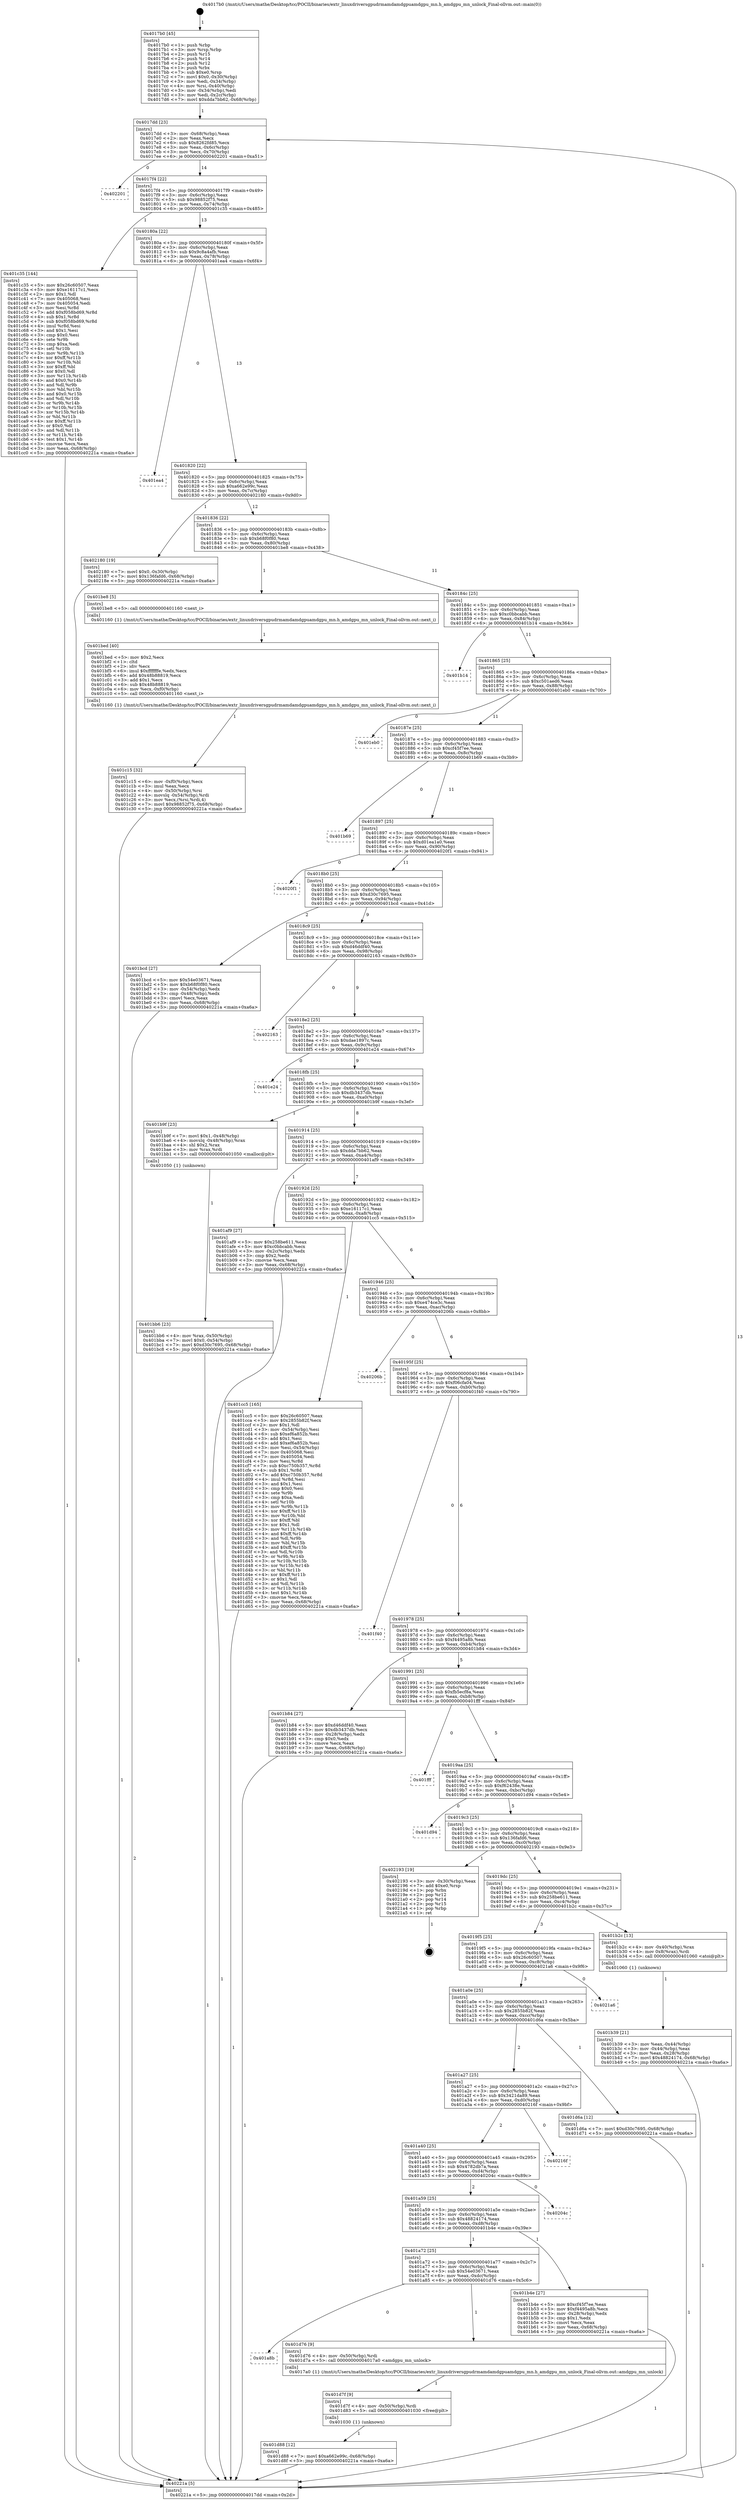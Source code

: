 digraph "0x4017b0" {
  label = "0x4017b0 (/mnt/c/Users/mathe/Desktop/tcc/POCII/binaries/extr_linuxdriversgpudrmamdamdgpuamdgpu_mn.h_amdgpu_mn_unlock_Final-ollvm.out::main(0))"
  labelloc = "t"
  node[shape=record]

  Entry [label="",width=0.3,height=0.3,shape=circle,fillcolor=black,style=filled]
  "0x4017dd" [label="{
     0x4017dd [23]\l
     | [instrs]\l
     &nbsp;&nbsp;0x4017dd \<+3\>: mov -0x68(%rbp),%eax\l
     &nbsp;&nbsp;0x4017e0 \<+2\>: mov %eax,%ecx\l
     &nbsp;&nbsp;0x4017e2 \<+6\>: sub $0x8262fd85,%ecx\l
     &nbsp;&nbsp;0x4017e8 \<+3\>: mov %eax,-0x6c(%rbp)\l
     &nbsp;&nbsp;0x4017eb \<+3\>: mov %ecx,-0x70(%rbp)\l
     &nbsp;&nbsp;0x4017ee \<+6\>: je 0000000000402201 \<main+0xa51\>\l
  }"]
  "0x402201" [label="{
     0x402201\l
  }", style=dashed]
  "0x4017f4" [label="{
     0x4017f4 [22]\l
     | [instrs]\l
     &nbsp;&nbsp;0x4017f4 \<+5\>: jmp 00000000004017f9 \<main+0x49\>\l
     &nbsp;&nbsp;0x4017f9 \<+3\>: mov -0x6c(%rbp),%eax\l
     &nbsp;&nbsp;0x4017fc \<+5\>: sub $0x98852f75,%eax\l
     &nbsp;&nbsp;0x401801 \<+3\>: mov %eax,-0x74(%rbp)\l
     &nbsp;&nbsp;0x401804 \<+6\>: je 0000000000401c35 \<main+0x485\>\l
  }"]
  Exit [label="",width=0.3,height=0.3,shape=circle,fillcolor=black,style=filled,peripheries=2]
  "0x401c35" [label="{
     0x401c35 [144]\l
     | [instrs]\l
     &nbsp;&nbsp;0x401c35 \<+5\>: mov $0x26c60507,%eax\l
     &nbsp;&nbsp;0x401c3a \<+5\>: mov $0xe16117c1,%ecx\l
     &nbsp;&nbsp;0x401c3f \<+2\>: mov $0x1,%dl\l
     &nbsp;&nbsp;0x401c41 \<+7\>: mov 0x405068,%esi\l
     &nbsp;&nbsp;0x401c48 \<+7\>: mov 0x405054,%edi\l
     &nbsp;&nbsp;0x401c4f \<+3\>: mov %esi,%r8d\l
     &nbsp;&nbsp;0x401c52 \<+7\>: add $0xf058bd69,%r8d\l
     &nbsp;&nbsp;0x401c59 \<+4\>: sub $0x1,%r8d\l
     &nbsp;&nbsp;0x401c5d \<+7\>: sub $0xf058bd69,%r8d\l
     &nbsp;&nbsp;0x401c64 \<+4\>: imul %r8d,%esi\l
     &nbsp;&nbsp;0x401c68 \<+3\>: and $0x1,%esi\l
     &nbsp;&nbsp;0x401c6b \<+3\>: cmp $0x0,%esi\l
     &nbsp;&nbsp;0x401c6e \<+4\>: sete %r9b\l
     &nbsp;&nbsp;0x401c72 \<+3\>: cmp $0xa,%edi\l
     &nbsp;&nbsp;0x401c75 \<+4\>: setl %r10b\l
     &nbsp;&nbsp;0x401c79 \<+3\>: mov %r9b,%r11b\l
     &nbsp;&nbsp;0x401c7c \<+4\>: xor $0xff,%r11b\l
     &nbsp;&nbsp;0x401c80 \<+3\>: mov %r10b,%bl\l
     &nbsp;&nbsp;0x401c83 \<+3\>: xor $0xff,%bl\l
     &nbsp;&nbsp;0x401c86 \<+3\>: xor $0x0,%dl\l
     &nbsp;&nbsp;0x401c89 \<+3\>: mov %r11b,%r14b\l
     &nbsp;&nbsp;0x401c8c \<+4\>: and $0x0,%r14b\l
     &nbsp;&nbsp;0x401c90 \<+3\>: and %dl,%r9b\l
     &nbsp;&nbsp;0x401c93 \<+3\>: mov %bl,%r15b\l
     &nbsp;&nbsp;0x401c96 \<+4\>: and $0x0,%r15b\l
     &nbsp;&nbsp;0x401c9a \<+3\>: and %dl,%r10b\l
     &nbsp;&nbsp;0x401c9d \<+3\>: or %r9b,%r14b\l
     &nbsp;&nbsp;0x401ca0 \<+3\>: or %r10b,%r15b\l
     &nbsp;&nbsp;0x401ca3 \<+3\>: xor %r15b,%r14b\l
     &nbsp;&nbsp;0x401ca6 \<+3\>: or %bl,%r11b\l
     &nbsp;&nbsp;0x401ca9 \<+4\>: xor $0xff,%r11b\l
     &nbsp;&nbsp;0x401cad \<+3\>: or $0x0,%dl\l
     &nbsp;&nbsp;0x401cb0 \<+3\>: and %dl,%r11b\l
     &nbsp;&nbsp;0x401cb3 \<+3\>: or %r11b,%r14b\l
     &nbsp;&nbsp;0x401cb6 \<+4\>: test $0x1,%r14b\l
     &nbsp;&nbsp;0x401cba \<+3\>: cmovne %ecx,%eax\l
     &nbsp;&nbsp;0x401cbd \<+3\>: mov %eax,-0x68(%rbp)\l
     &nbsp;&nbsp;0x401cc0 \<+5\>: jmp 000000000040221a \<main+0xa6a\>\l
  }"]
  "0x40180a" [label="{
     0x40180a [22]\l
     | [instrs]\l
     &nbsp;&nbsp;0x40180a \<+5\>: jmp 000000000040180f \<main+0x5f\>\l
     &nbsp;&nbsp;0x40180f \<+3\>: mov -0x6c(%rbp),%eax\l
     &nbsp;&nbsp;0x401812 \<+5\>: sub $0x9c8a4afb,%eax\l
     &nbsp;&nbsp;0x401817 \<+3\>: mov %eax,-0x78(%rbp)\l
     &nbsp;&nbsp;0x40181a \<+6\>: je 0000000000401ea4 \<main+0x6f4\>\l
  }"]
  "0x401d88" [label="{
     0x401d88 [12]\l
     | [instrs]\l
     &nbsp;&nbsp;0x401d88 \<+7\>: movl $0xa662e99c,-0x68(%rbp)\l
     &nbsp;&nbsp;0x401d8f \<+5\>: jmp 000000000040221a \<main+0xa6a\>\l
  }"]
  "0x401ea4" [label="{
     0x401ea4\l
  }", style=dashed]
  "0x401820" [label="{
     0x401820 [22]\l
     | [instrs]\l
     &nbsp;&nbsp;0x401820 \<+5\>: jmp 0000000000401825 \<main+0x75\>\l
     &nbsp;&nbsp;0x401825 \<+3\>: mov -0x6c(%rbp),%eax\l
     &nbsp;&nbsp;0x401828 \<+5\>: sub $0xa662e99c,%eax\l
     &nbsp;&nbsp;0x40182d \<+3\>: mov %eax,-0x7c(%rbp)\l
     &nbsp;&nbsp;0x401830 \<+6\>: je 0000000000402180 \<main+0x9d0\>\l
  }"]
  "0x401d7f" [label="{
     0x401d7f [9]\l
     | [instrs]\l
     &nbsp;&nbsp;0x401d7f \<+4\>: mov -0x50(%rbp),%rdi\l
     &nbsp;&nbsp;0x401d83 \<+5\>: call 0000000000401030 \<free@plt\>\l
     | [calls]\l
     &nbsp;&nbsp;0x401030 \{1\} (unknown)\l
  }"]
  "0x402180" [label="{
     0x402180 [19]\l
     | [instrs]\l
     &nbsp;&nbsp;0x402180 \<+7\>: movl $0x0,-0x30(%rbp)\l
     &nbsp;&nbsp;0x402187 \<+7\>: movl $0x136fafd6,-0x68(%rbp)\l
     &nbsp;&nbsp;0x40218e \<+5\>: jmp 000000000040221a \<main+0xa6a\>\l
  }"]
  "0x401836" [label="{
     0x401836 [22]\l
     | [instrs]\l
     &nbsp;&nbsp;0x401836 \<+5\>: jmp 000000000040183b \<main+0x8b\>\l
     &nbsp;&nbsp;0x40183b \<+3\>: mov -0x6c(%rbp),%eax\l
     &nbsp;&nbsp;0x40183e \<+5\>: sub $0xb68f0f80,%eax\l
     &nbsp;&nbsp;0x401843 \<+3\>: mov %eax,-0x80(%rbp)\l
     &nbsp;&nbsp;0x401846 \<+6\>: je 0000000000401be8 \<main+0x438\>\l
  }"]
  "0x401a8b" [label="{
     0x401a8b\l
  }", style=dashed]
  "0x401be8" [label="{
     0x401be8 [5]\l
     | [instrs]\l
     &nbsp;&nbsp;0x401be8 \<+5\>: call 0000000000401160 \<next_i\>\l
     | [calls]\l
     &nbsp;&nbsp;0x401160 \{1\} (/mnt/c/Users/mathe/Desktop/tcc/POCII/binaries/extr_linuxdriversgpudrmamdamdgpuamdgpu_mn.h_amdgpu_mn_unlock_Final-ollvm.out::next_i)\l
  }"]
  "0x40184c" [label="{
     0x40184c [25]\l
     | [instrs]\l
     &nbsp;&nbsp;0x40184c \<+5\>: jmp 0000000000401851 \<main+0xa1\>\l
     &nbsp;&nbsp;0x401851 \<+3\>: mov -0x6c(%rbp),%eax\l
     &nbsp;&nbsp;0x401854 \<+5\>: sub $0xc0bbcabb,%eax\l
     &nbsp;&nbsp;0x401859 \<+6\>: mov %eax,-0x84(%rbp)\l
     &nbsp;&nbsp;0x40185f \<+6\>: je 0000000000401b14 \<main+0x364\>\l
  }"]
  "0x401d76" [label="{
     0x401d76 [9]\l
     | [instrs]\l
     &nbsp;&nbsp;0x401d76 \<+4\>: mov -0x50(%rbp),%rdi\l
     &nbsp;&nbsp;0x401d7a \<+5\>: call 00000000004017a0 \<amdgpu_mn_unlock\>\l
     | [calls]\l
     &nbsp;&nbsp;0x4017a0 \{1\} (/mnt/c/Users/mathe/Desktop/tcc/POCII/binaries/extr_linuxdriversgpudrmamdamdgpuamdgpu_mn.h_amdgpu_mn_unlock_Final-ollvm.out::amdgpu_mn_unlock)\l
  }"]
  "0x401b14" [label="{
     0x401b14\l
  }", style=dashed]
  "0x401865" [label="{
     0x401865 [25]\l
     | [instrs]\l
     &nbsp;&nbsp;0x401865 \<+5\>: jmp 000000000040186a \<main+0xba\>\l
     &nbsp;&nbsp;0x40186a \<+3\>: mov -0x6c(%rbp),%eax\l
     &nbsp;&nbsp;0x40186d \<+5\>: sub $0xc501aed6,%eax\l
     &nbsp;&nbsp;0x401872 \<+6\>: mov %eax,-0x88(%rbp)\l
     &nbsp;&nbsp;0x401878 \<+6\>: je 0000000000401eb0 \<main+0x700\>\l
  }"]
  "0x401c15" [label="{
     0x401c15 [32]\l
     | [instrs]\l
     &nbsp;&nbsp;0x401c15 \<+6\>: mov -0xf0(%rbp),%ecx\l
     &nbsp;&nbsp;0x401c1b \<+3\>: imul %eax,%ecx\l
     &nbsp;&nbsp;0x401c1e \<+4\>: mov -0x50(%rbp),%rsi\l
     &nbsp;&nbsp;0x401c22 \<+4\>: movslq -0x54(%rbp),%rdi\l
     &nbsp;&nbsp;0x401c26 \<+3\>: mov %ecx,(%rsi,%rdi,4)\l
     &nbsp;&nbsp;0x401c29 \<+7\>: movl $0x98852f75,-0x68(%rbp)\l
     &nbsp;&nbsp;0x401c30 \<+5\>: jmp 000000000040221a \<main+0xa6a\>\l
  }"]
  "0x401eb0" [label="{
     0x401eb0\l
  }", style=dashed]
  "0x40187e" [label="{
     0x40187e [25]\l
     | [instrs]\l
     &nbsp;&nbsp;0x40187e \<+5\>: jmp 0000000000401883 \<main+0xd3\>\l
     &nbsp;&nbsp;0x401883 \<+3\>: mov -0x6c(%rbp),%eax\l
     &nbsp;&nbsp;0x401886 \<+5\>: sub $0xcf45f7ee,%eax\l
     &nbsp;&nbsp;0x40188b \<+6\>: mov %eax,-0x8c(%rbp)\l
     &nbsp;&nbsp;0x401891 \<+6\>: je 0000000000401b69 \<main+0x3b9\>\l
  }"]
  "0x401bed" [label="{
     0x401bed [40]\l
     | [instrs]\l
     &nbsp;&nbsp;0x401bed \<+5\>: mov $0x2,%ecx\l
     &nbsp;&nbsp;0x401bf2 \<+1\>: cltd\l
     &nbsp;&nbsp;0x401bf3 \<+2\>: idiv %ecx\l
     &nbsp;&nbsp;0x401bf5 \<+6\>: imul $0xfffffffe,%edx,%ecx\l
     &nbsp;&nbsp;0x401bfb \<+6\>: add $0x48b88819,%ecx\l
     &nbsp;&nbsp;0x401c01 \<+3\>: add $0x1,%ecx\l
     &nbsp;&nbsp;0x401c04 \<+6\>: sub $0x48b88819,%ecx\l
     &nbsp;&nbsp;0x401c0a \<+6\>: mov %ecx,-0xf0(%rbp)\l
     &nbsp;&nbsp;0x401c10 \<+5\>: call 0000000000401160 \<next_i\>\l
     | [calls]\l
     &nbsp;&nbsp;0x401160 \{1\} (/mnt/c/Users/mathe/Desktop/tcc/POCII/binaries/extr_linuxdriversgpudrmamdamdgpuamdgpu_mn.h_amdgpu_mn_unlock_Final-ollvm.out::next_i)\l
  }"]
  "0x401b69" [label="{
     0x401b69\l
  }", style=dashed]
  "0x401897" [label="{
     0x401897 [25]\l
     | [instrs]\l
     &nbsp;&nbsp;0x401897 \<+5\>: jmp 000000000040189c \<main+0xec\>\l
     &nbsp;&nbsp;0x40189c \<+3\>: mov -0x6c(%rbp),%eax\l
     &nbsp;&nbsp;0x40189f \<+5\>: sub $0xd01ea1a0,%eax\l
     &nbsp;&nbsp;0x4018a4 \<+6\>: mov %eax,-0x90(%rbp)\l
     &nbsp;&nbsp;0x4018aa \<+6\>: je 00000000004020f1 \<main+0x941\>\l
  }"]
  "0x401bb6" [label="{
     0x401bb6 [23]\l
     | [instrs]\l
     &nbsp;&nbsp;0x401bb6 \<+4\>: mov %rax,-0x50(%rbp)\l
     &nbsp;&nbsp;0x401bba \<+7\>: movl $0x0,-0x54(%rbp)\l
     &nbsp;&nbsp;0x401bc1 \<+7\>: movl $0xd30c7695,-0x68(%rbp)\l
     &nbsp;&nbsp;0x401bc8 \<+5\>: jmp 000000000040221a \<main+0xa6a\>\l
  }"]
  "0x4020f1" [label="{
     0x4020f1\l
  }", style=dashed]
  "0x4018b0" [label="{
     0x4018b0 [25]\l
     | [instrs]\l
     &nbsp;&nbsp;0x4018b0 \<+5\>: jmp 00000000004018b5 \<main+0x105\>\l
     &nbsp;&nbsp;0x4018b5 \<+3\>: mov -0x6c(%rbp),%eax\l
     &nbsp;&nbsp;0x4018b8 \<+5\>: sub $0xd30c7695,%eax\l
     &nbsp;&nbsp;0x4018bd \<+6\>: mov %eax,-0x94(%rbp)\l
     &nbsp;&nbsp;0x4018c3 \<+6\>: je 0000000000401bcd \<main+0x41d\>\l
  }"]
  "0x401a72" [label="{
     0x401a72 [25]\l
     | [instrs]\l
     &nbsp;&nbsp;0x401a72 \<+5\>: jmp 0000000000401a77 \<main+0x2c7\>\l
     &nbsp;&nbsp;0x401a77 \<+3\>: mov -0x6c(%rbp),%eax\l
     &nbsp;&nbsp;0x401a7a \<+5\>: sub $0x54e03671,%eax\l
     &nbsp;&nbsp;0x401a7f \<+6\>: mov %eax,-0xdc(%rbp)\l
     &nbsp;&nbsp;0x401a85 \<+6\>: je 0000000000401d76 \<main+0x5c6\>\l
  }"]
  "0x401bcd" [label="{
     0x401bcd [27]\l
     | [instrs]\l
     &nbsp;&nbsp;0x401bcd \<+5\>: mov $0x54e03671,%eax\l
     &nbsp;&nbsp;0x401bd2 \<+5\>: mov $0xb68f0f80,%ecx\l
     &nbsp;&nbsp;0x401bd7 \<+3\>: mov -0x54(%rbp),%edx\l
     &nbsp;&nbsp;0x401bda \<+3\>: cmp -0x48(%rbp),%edx\l
     &nbsp;&nbsp;0x401bdd \<+3\>: cmovl %ecx,%eax\l
     &nbsp;&nbsp;0x401be0 \<+3\>: mov %eax,-0x68(%rbp)\l
     &nbsp;&nbsp;0x401be3 \<+5\>: jmp 000000000040221a \<main+0xa6a\>\l
  }"]
  "0x4018c9" [label="{
     0x4018c9 [25]\l
     | [instrs]\l
     &nbsp;&nbsp;0x4018c9 \<+5\>: jmp 00000000004018ce \<main+0x11e\>\l
     &nbsp;&nbsp;0x4018ce \<+3\>: mov -0x6c(%rbp),%eax\l
     &nbsp;&nbsp;0x4018d1 \<+5\>: sub $0xd46ddf40,%eax\l
     &nbsp;&nbsp;0x4018d6 \<+6\>: mov %eax,-0x98(%rbp)\l
     &nbsp;&nbsp;0x4018dc \<+6\>: je 0000000000402163 \<main+0x9b3\>\l
  }"]
  "0x401b4e" [label="{
     0x401b4e [27]\l
     | [instrs]\l
     &nbsp;&nbsp;0x401b4e \<+5\>: mov $0xcf45f7ee,%eax\l
     &nbsp;&nbsp;0x401b53 \<+5\>: mov $0xf4495a8b,%ecx\l
     &nbsp;&nbsp;0x401b58 \<+3\>: mov -0x28(%rbp),%edx\l
     &nbsp;&nbsp;0x401b5b \<+3\>: cmp $0x1,%edx\l
     &nbsp;&nbsp;0x401b5e \<+3\>: cmovl %ecx,%eax\l
     &nbsp;&nbsp;0x401b61 \<+3\>: mov %eax,-0x68(%rbp)\l
     &nbsp;&nbsp;0x401b64 \<+5\>: jmp 000000000040221a \<main+0xa6a\>\l
  }"]
  "0x402163" [label="{
     0x402163\l
  }", style=dashed]
  "0x4018e2" [label="{
     0x4018e2 [25]\l
     | [instrs]\l
     &nbsp;&nbsp;0x4018e2 \<+5\>: jmp 00000000004018e7 \<main+0x137\>\l
     &nbsp;&nbsp;0x4018e7 \<+3\>: mov -0x6c(%rbp),%eax\l
     &nbsp;&nbsp;0x4018ea \<+5\>: sub $0xdae1897c,%eax\l
     &nbsp;&nbsp;0x4018ef \<+6\>: mov %eax,-0x9c(%rbp)\l
     &nbsp;&nbsp;0x4018f5 \<+6\>: je 0000000000401e24 \<main+0x674\>\l
  }"]
  "0x401a59" [label="{
     0x401a59 [25]\l
     | [instrs]\l
     &nbsp;&nbsp;0x401a59 \<+5\>: jmp 0000000000401a5e \<main+0x2ae\>\l
     &nbsp;&nbsp;0x401a5e \<+3\>: mov -0x6c(%rbp),%eax\l
     &nbsp;&nbsp;0x401a61 \<+5\>: sub $0x48824174,%eax\l
     &nbsp;&nbsp;0x401a66 \<+6\>: mov %eax,-0xd8(%rbp)\l
     &nbsp;&nbsp;0x401a6c \<+6\>: je 0000000000401b4e \<main+0x39e\>\l
  }"]
  "0x401e24" [label="{
     0x401e24\l
  }", style=dashed]
  "0x4018fb" [label="{
     0x4018fb [25]\l
     | [instrs]\l
     &nbsp;&nbsp;0x4018fb \<+5\>: jmp 0000000000401900 \<main+0x150\>\l
     &nbsp;&nbsp;0x401900 \<+3\>: mov -0x6c(%rbp),%eax\l
     &nbsp;&nbsp;0x401903 \<+5\>: sub $0xdb3437db,%eax\l
     &nbsp;&nbsp;0x401908 \<+6\>: mov %eax,-0xa0(%rbp)\l
     &nbsp;&nbsp;0x40190e \<+6\>: je 0000000000401b9f \<main+0x3ef\>\l
  }"]
  "0x40204c" [label="{
     0x40204c\l
  }", style=dashed]
  "0x401b9f" [label="{
     0x401b9f [23]\l
     | [instrs]\l
     &nbsp;&nbsp;0x401b9f \<+7\>: movl $0x1,-0x48(%rbp)\l
     &nbsp;&nbsp;0x401ba6 \<+4\>: movslq -0x48(%rbp),%rax\l
     &nbsp;&nbsp;0x401baa \<+4\>: shl $0x2,%rax\l
     &nbsp;&nbsp;0x401bae \<+3\>: mov %rax,%rdi\l
     &nbsp;&nbsp;0x401bb1 \<+5\>: call 0000000000401050 \<malloc@plt\>\l
     | [calls]\l
     &nbsp;&nbsp;0x401050 \{1\} (unknown)\l
  }"]
  "0x401914" [label="{
     0x401914 [25]\l
     | [instrs]\l
     &nbsp;&nbsp;0x401914 \<+5\>: jmp 0000000000401919 \<main+0x169\>\l
     &nbsp;&nbsp;0x401919 \<+3\>: mov -0x6c(%rbp),%eax\l
     &nbsp;&nbsp;0x40191c \<+5\>: sub $0xdda7bb62,%eax\l
     &nbsp;&nbsp;0x401921 \<+6\>: mov %eax,-0xa4(%rbp)\l
     &nbsp;&nbsp;0x401927 \<+6\>: je 0000000000401af9 \<main+0x349\>\l
  }"]
  "0x401a40" [label="{
     0x401a40 [25]\l
     | [instrs]\l
     &nbsp;&nbsp;0x401a40 \<+5\>: jmp 0000000000401a45 \<main+0x295\>\l
     &nbsp;&nbsp;0x401a45 \<+3\>: mov -0x6c(%rbp),%eax\l
     &nbsp;&nbsp;0x401a48 \<+5\>: sub $0x4782db7a,%eax\l
     &nbsp;&nbsp;0x401a4d \<+6\>: mov %eax,-0xd4(%rbp)\l
     &nbsp;&nbsp;0x401a53 \<+6\>: je 000000000040204c \<main+0x89c\>\l
  }"]
  "0x401af9" [label="{
     0x401af9 [27]\l
     | [instrs]\l
     &nbsp;&nbsp;0x401af9 \<+5\>: mov $0x258be611,%eax\l
     &nbsp;&nbsp;0x401afe \<+5\>: mov $0xc0bbcabb,%ecx\l
     &nbsp;&nbsp;0x401b03 \<+3\>: mov -0x2c(%rbp),%edx\l
     &nbsp;&nbsp;0x401b06 \<+3\>: cmp $0x2,%edx\l
     &nbsp;&nbsp;0x401b09 \<+3\>: cmovne %ecx,%eax\l
     &nbsp;&nbsp;0x401b0c \<+3\>: mov %eax,-0x68(%rbp)\l
     &nbsp;&nbsp;0x401b0f \<+5\>: jmp 000000000040221a \<main+0xa6a\>\l
  }"]
  "0x40192d" [label="{
     0x40192d [25]\l
     | [instrs]\l
     &nbsp;&nbsp;0x40192d \<+5\>: jmp 0000000000401932 \<main+0x182\>\l
     &nbsp;&nbsp;0x401932 \<+3\>: mov -0x6c(%rbp),%eax\l
     &nbsp;&nbsp;0x401935 \<+5\>: sub $0xe16117c1,%eax\l
     &nbsp;&nbsp;0x40193a \<+6\>: mov %eax,-0xa8(%rbp)\l
     &nbsp;&nbsp;0x401940 \<+6\>: je 0000000000401cc5 \<main+0x515\>\l
  }"]
  "0x40221a" [label="{
     0x40221a [5]\l
     | [instrs]\l
     &nbsp;&nbsp;0x40221a \<+5\>: jmp 00000000004017dd \<main+0x2d\>\l
  }"]
  "0x4017b0" [label="{
     0x4017b0 [45]\l
     | [instrs]\l
     &nbsp;&nbsp;0x4017b0 \<+1\>: push %rbp\l
     &nbsp;&nbsp;0x4017b1 \<+3\>: mov %rsp,%rbp\l
     &nbsp;&nbsp;0x4017b4 \<+2\>: push %r15\l
     &nbsp;&nbsp;0x4017b6 \<+2\>: push %r14\l
     &nbsp;&nbsp;0x4017b8 \<+2\>: push %r12\l
     &nbsp;&nbsp;0x4017ba \<+1\>: push %rbx\l
     &nbsp;&nbsp;0x4017bb \<+7\>: sub $0xe0,%rsp\l
     &nbsp;&nbsp;0x4017c2 \<+7\>: movl $0x0,-0x30(%rbp)\l
     &nbsp;&nbsp;0x4017c9 \<+3\>: mov %edi,-0x34(%rbp)\l
     &nbsp;&nbsp;0x4017cc \<+4\>: mov %rsi,-0x40(%rbp)\l
     &nbsp;&nbsp;0x4017d0 \<+3\>: mov -0x34(%rbp),%edi\l
     &nbsp;&nbsp;0x4017d3 \<+3\>: mov %edi,-0x2c(%rbp)\l
     &nbsp;&nbsp;0x4017d6 \<+7\>: movl $0xdda7bb62,-0x68(%rbp)\l
  }"]
  "0x40216f" [label="{
     0x40216f\l
  }", style=dashed]
  "0x401cc5" [label="{
     0x401cc5 [165]\l
     | [instrs]\l
     &nbsp;&nbsp;0x401cc5 \<+5\>: mov $0x26c60507,%eax\l
     &nbsp;&nbsp;0x401cca \<+5\>: mov $0x2855b82f,%ecx\l
     &nbsp;&nbsp;0x401ccf \<+2\>: mov $0x1,%dl\l
     &nbsp;&nbsp;0x401cd1 \<+3\>: mov -0x54(%rbp),%esi\l
     &nbsp;&nbsp;0x401cd4 \<+6\>: sub $0xef6a852b,%esi\l
     &nbsp;&nbsp;0x401cda \<+3\>: add $0x1,%esi\l
     &nbsp;&nbsp;0x401cdd \<+6\>: add $0xef6a852b,%esi\l
     &nbsp;&nbsp;0x401ce3 \<+3\>: mov %esi,-0x54(%rbp)\l
     &nbsp;&nbsp;0x401ce6 \<+7\>: mov 0x405068,%esi\l
     &nbsp;&nbsp;0x401ced \<+7\>: mov 0x405054,%edi\l
     &nbsp;&nbsp;0x401cf4 \<+3\>: mov %esi,%r8d\l
     &nbsp;&nbsp;0x401cf7 \<+7\>: sub $0xc750b357,%r8d\l
     &nbsp;&nbsp;0x401cfe \<+4\>: sub $0x1,%r8d\l
     &nbsp;&nbsp;0x401d02 \<+7\>: add $0xc750b357,%r8d\l
     &nbsp;&nbsp;0x401d09 \<+4\>: imul %r8d,%esi\l
     &nbsp;&nbsp;0x401d0d \<+3\>: and $0x1,%esi\l
     &nbsp;&nbsp;0x401d10 \<+3\>: cmp $0x0,%esi\l
     &nbsp;&nbsp;0x401d13 \<+4\>: sete %r9b\l
     &nbsp;&nbsp;0x401d17 \<+3\>: cmp $0xa,%edi\l
     &nbsp;&nbsp;0x401d1a \<+4\>: setl %r10b\l
     &nbsp;&nbsp;0x401d1e \<+3\>: mov %r9b,%r11b\l
     &nbsp;&nbsp;0x401d21 \<+4\>: xor $0xff,%r11b\l
     &nbsp;&nbsp;0x401d25 \<+3\>: mov %r10b,%bl\l
     &nbsp;&nbsp;0x401d28 \<+3\>: xor $0xff,%bl\l
     &nbsp;&nbsp;0x401d2b \<+3\>: xor $0x1,%dl\l
     &nbsp;&nbsp;0x401d2e \<+3\>: mov %r11b,%r14b\l
     &nbsp;&nbsp;0x401d31 \<+4\>: and $0xff,%r14b\l
     &nbsp;&nbsp;0x401d35 \<+3\>: and %dl,%r9b\l
     &nbsp;&nbsp;0x401d38 \<+3\>: mov %bl,%r15b\l
     &nbsp;&nbsp;0x401d3b \<+4\>: and $0xff,%r15b\l
     &nbsp;&nbsp;0x401d3f \<+3\>: and %dl,%r10b\l
     &nbsp;&nbsp;0x401d42 \<+3\>: or %r9b,%r14b\l
     &nbsp;&nbsp;0x401d45 \<+3\>: or %r10b,%r15b\l
     &nbsp;&nbsp;0x401d48 \<+3\>: xor %r15b,%r14b\l
     &nbsp;&nbsp;0x401d4b \<+3\>: or %bl,%r11b\l
     &nbsp;&nbsp;0x401d4e \<+4\>: xor $0xff,%r11b\l
     &nbsp;&nbsp;0x401d52 \<+3\>: or $0x1,%dl\l
     &nbsp;&nbsp;0x401d55 \<+3\>: and %dl,%r11b\l
     &nbsp;&nbsp;0x401d58 \<+3\>: or %r11b,%r14b\l
     &nbsp;&nbsp;0x401d5b \<+4\>: test $0x1,%r14b\l
     &nbsp;&nbsp;0x401d5f \<+3\>: cmovne %ecx,%eax\l
     &nbsp;&nbsp;0x401d62 \<+3\>: mov %eax,-0x68(%rbp)\l
     &nbsp;&nbsp;0x401d65 \<+5\>: jmp 000000000040221a \<main+0xa6a\>\l
  }"]
  "0x401946" [label="{
     0x401946 [25]\l
     | [instrs]\l
     &nbsp;&nbsp;0x401946 \<+5\>: jmp 000000000040194b \<main+0x19b\>\l
     &nbsp;&nbsp;0x40194b \<+3\>: mov -0x6c(%rbp),%eax\l
     &nbsp;&nbsp;0x40194e \<+5\>: sub $0xe474ce3c,%eax\l
     &nbsp;&nbsp;0x401953 \<+6\>: mov %eax,-0xac(%rbp)\l
     &nbsp;&nbsp;0x401959 \<+6\>: je 000000000040206b \<main+0x8bb\>\l
  }"]
  "0x401a27" [label="{
     0x401a27 [25]\l
     | [instrs]\l
     &nbsp;&nbsp;0x401a27 \<+5\>: jmp 0000000000401a2c \<main+0x27c\>\l
     &nbsp;&nbsp;0x401a2c \<+3\>: mov -0x6c(%rbp),%eax\l
     &nbsp;&nbsp;0x401a2f \<+5\>: sub $0x3421da89,%eax\l
     &nbsp;&nbsp;0x401a34 \<+6\>: mov %eax,-0xd0(%rbp)\l
     &nbsp;&nbsp;0x401a3a \<+6\>: je 000000000040216f \<main+0x9bf\>\l
  }"]
  "0x40206b" [label="{
     0x40206b\l
  }", style=dashed]
  "0x40195f" [label="{
     0x40195f [25]\l
     | [instrs]\l
     &nbsp;&nbsp;0x40195f \<+5\>: jmp 0000000000401964 \<main+0x1b4\>\l
     &nbsp;&nbsp;0x401964 \<+3\>: mov -0x6c(%rbp),%eax\l
     &nbsp;&nbsp;0x401967 \<+5\>: sub $0xf06cfa04,%eax\l
     &nbsp;&nbsp;0x40196c \<+6\>: mov %eax,-0xb0(%rbp)\l
     &nbsp;&nbsp;0x401972 \<+6\>: je 0000000000401f40 \<main+0x790\>\l
  }"]
  "0x401d6a" [label="{
     0x401d6a [12]\l
     | [instrs]\l
     &nbsp;&nbsp;0x401d6a \<+7\>: movl $0xd30c7695,-0x68(%rbp)\l
     &nbsp;&nbsp;0x401d71 \<+5\>: jmp 000000000040221a \<main+0xa6a\>\l
  }"]
  "0x401f40" [label="{
     0x401f40\l
  }", style=dashed]
  "0x401978" [label="{
     0x401978 [25]\l
     | [instrs]\l
     &nbsp;&nbsp;0x401978 \<+5\>: jmp 000000000040197d \<main+0x1cd\>\l
     &nbsp;&nbsp;0x40197d \<+3\>: mov -0x6c(%rbp),%eax\l
     &nbsp;&nbsp;0x401980 \<+5\>: sub $0xf4495a8b,%eax\l
     &nbsp;&nbsp;0x401985 \<+6\>: mov %eax,-0xb4(%rbp)\l
     &nbsp;&nbsp;0x40198b \<+6\>: je 0000000000401b84 \<main+0x3d4\>\l
  }"]
  "0x401a0e" [label="{
     0x401a0e [25]\l
     | [instrs]\l
     &nbsp;&nbsp;0x401a0e \<+5\>: jmp 0000000000401a13 \<main+0x263\>\l
     &nbsp;&nbsp;0x401a13 \<+3\>: mov -0x6c(%rbp),%eax\l
     &nbsp;&nbsp;0x401a16 \<+5\>: sub $0x2855b82f,%eax\l
     &nbsp;&nbsp;0x401a1b \<+6\>: mov %eax,-0xcc(%rbp)\l
     &nbsp;&nbsp;0x401a21 \<+6\>: je 0000000000401d6a \<main+0x5ba\>\l
  }"]
  "0x401b84" [label="{
     0x401b84 [27]\l
     | [instrs]\l
     &nbsp;&nbsp;0x401b84 \<+5\>: mov $0xd46ddf40,%eax\l
     &nbsp;&nbsp;0x401b89 \<+5\>: mov $0xdb3437db,%ecx\l
     &nbsp;&nbsp;0x401b8e \<+3\>: mov -0x28(%rbp),%edx\l
     &nbsp;&nbsp;0x401b91 \<+3\>: cmp $0x0,%edx\l
     &nbsp;&nbsp;0x401b94 \<+3\>: cmove %ecx,%eax\l
     &nbsp;&nbsp;0x401b97 \<+3\>: mov %eax,-0x68(%rbp)\l
     &nbsp;&nbsp;0x401b9a \<+5\>: jmp 000000000040221a \<main+0xa6a\>\l
  }"]
  "0x401991" [label="{
     0x401991 [25]\l
     | [instrs]\l
     &nbsp;&nbsp;0x401991 \<+5\>: jmp 0000000000401996 \<main+0x1e6\>\l
     &nbsp;&nbsp;0x401996 \<+3\>: mov -0x6c(%rbp),%eax\l
     &nbsp;&nbsp;0x401999 \<+5\>: sub $0xfb5ecf8a,%eax\l
     &nbsp;&nbsp;0x40199e \<+6\>: mov %eax,-0xb8(%rbp)\l
     &nbsp;&nbsp;0x4019a4 \<+6\>: je 0000000000401fff \<main+0x84f\>\l
  }"]
  "0x4021a6" [label="{
     0x4021a6\l
  }", style=dashed]
  "0x401fff" [label="{
     0x401fff\l
  }", style=dashed]
  "0x4019aa" [label="{
     0x4019aa [25]\l
     | [instrs]\l
     &nbsp;&nbsp;0x4019aa \<+5\>: jmp 00000000004019af \<main+0x1ff\>\l
     &nbsp;&nbsp;0x4019af \<+3\>: mov -0x6c(%rbp),%eax\l
     &nbsp;&nbsp;0x4019b2 \<+5\>: sub $0xf62438e,%eax\l
     &nbsp;&nbsp;0x4019b7 \<+6\>: mov %eax,-0xbc(%rbp)\l
     &nbsp;&nbsp;0x4019bd \<+6\>: je 0000000000401d94 \<main+0x5e4\>\l
  }"]
  "0x401b39" [label="{
     0x401b39 [21]\l
     | [instrs]\l
     &nbsp;&nbsp;0x401b39 \<+3\>: mov %eax,-0x44(%rbp)\l
     &nbsp;&nbsp;0x401b3c \<+3\>: mov -0x44(%rbp),%eax\l
     &nbsp;&nbsp;0x401b3f \<+3\>: mov %eax,-0x28(%rbp)\l
     &nbsp;&nbsp;0x401b42 \<+7\>: movl $0x48824174,-0x68(%rbp)\l
     &nbsp;&nbsp;0x401b49 \<+5\>: jmp 000000000040221a \<main+0xa6a\>\l
  }"]
  "0x401d94" [label="{
     0x401d94\l
  }", style=dashed]
  "0x4019c3" [label="{
     0x4019c3 [25]\l
     | [instrs]\l
     &nbsp;&nbsp;0x4019c3 \<+5\>: jmp 00000000004019c8 \<main+0x218\>\l
     &nbsp;&nbsp;0x4019c8 \<+3\>: mov -0x6c(%rbp),%eax\l
     &nbsp;&nbsp;0x4019cb \<+5\>: sub $0x136fafd6,%eax\l
     &nbsp;&nbsp;0x4019d0 \<+6\>: mov %eax,-0xc0(%rbp)\l
     &nbsp;&nbsp;0x4019d6 \<+6\>: je 0000000000402193 \<main+0x9e3\>\l
  }"]
  "0x4019f5" [label="{
     0x4019f5 [25]\l
     | [instrs]\l
     &nbsp;&nbsp;0x4019f5 \<+5\>: jmp 00000000004019fa \<main+0x24a\>\l
     &nbsp;&nbsp;0x4019fa \<+3\>: mov -0x6c(%rbp),%eax\l
     &nbsp;&nbsp;0x4019fd \<+5\>: sub $0x26c60507,%eax\l
     &nbsp;&nbsp;0x401a02 \<+6\>: mov %eax,-0xc8(%rbp)\l
     &nbsp;&nbsp;0x401a08 \<+6\>: je 00000000004021a6 \<main+0x9f6\>\l
  }"]
  "0x402193" [label="{
     0x402193 [19]\l
     | [instrs]\l
     &nbsp;&nbsp;0x402193 \<+3\>: mov -0x30(%rbp),%eax\l
     &nbsp;&nbsp;0x402196 \<+7\>: add $0xe0,%rsp\l
     &nbsp;&nbsp;0x40219d \<+1\>: pop %rbx\l
     &nbsp;&nbsp;0x40219e \<+2\>: pop %r12\l
     &nbsp;&nbsp;0x4021a0 \<+2\>: pop %r14\l
     &nbsp;&nbsp;0x4021a2 \<+2\>: pop %r15\l
     &nbsp;&nbsp;0x4021a4 \<+1\>: pop %rbp\l
     &nbsp;&nbsp;0x4021a5 \<+1\>: ret\l
  }"]
  "0x4019dc" [label="{
     0x4019dc [25]\l
     | [instrs]\l
     &nbsp;&nbsp;0x4019dc \<+5\>: jmp 00000000004019e1 \<main+0x231\>\l
     &nbsp;&nbsp;0x4019e1 \<+3\>: mov -0x6c(%rbp),%eax\l
     &nbsp;&nbsp;0x4019e4 \<+5\>: sub $0x258be611,%eax\l
     &nbsp;&nbsp;0x4019e9 \<+6\>: mov %eax,-0xc4(%rbp)\l
     &nbsp;&nbsp;0x4019ef \<+6\>: je 0000000000401b2c \<main+0x37c\>\l
  }"]
  "0x401b2c" [label="{
     0x401b2c [13]\l
     | [instrs]\l
     &nbsp;&nbsp;0x401b2c \<+4\>: mov -0x40(%rbp),%rax\l
     &nbsp;&nbsp;0x401b30 \<+4\>: mov 0x8(%rax),%rdi\l
     &nbsp;&nbsp;0x401b34 \<+5\>: call 0000000000401060 \<atoi@plt\>\l
     | [calls]\l
     &nbsp;&nbsp;0x401060 \{1\} (unknown)\l
  }"]
  Entry -> "0x4017b0" [label=" 1"]
  "0x4017dd" -> "0x402201" [label=" 0"]
  "0x4017dd" -> "0x4017f4" [label=" 14"]
  "0x402193" -> Exit [label=" 1"]
  "0x4017f4" -> "0x401c35" [label=" 1"]
  "0x4017f4" -> "0x40180a" [label=" 13"]
  "0x402180" -> "0x40221a" [label=" 1"]
  "0x40180a" -> "0x401ea4" [label=" 0"]
  "0x40180a" -> "0x401820" [label=" 13"]
  "0x401d88" -> "0x40221a" [label=" 1"]
  "0x401820" -> "0x402180" [label=" 1"]
  "0x401820" -> "0x401836" [label=" 12"]
  "0x401d7f" -> "0x401d88" [label=" 1"]
  "0x401836" -> "0x401be8" [label=" 1"]
  "0x401836" -> "0x40184c" [label=" 11"]
  "0x401d76" -> "0x401d7f" [label=" 1"]
  "0x40184c" -> "0x401b14" [label=" 0"]
  "0x40184c" -> "0x401865" [label=" 11"]
  "0x401a72" -> "0x401a8b" [label=" 0"]
  "0x401865" -> "0x401eb0" [label=" 0"]
  "0x401865" -> "0x40187e" [label=" 11"]
  "0x401a72" -> "0x401d76" [label=" 1"]
  "0x40187e" -> "0x401b69" [label=" 0"]
  "0x40187e" -> "0x401897" [label=" 11"]
  "0x401d6a" -> "0x40221a" [label=" 1"]
  "0x401897" -> "0x4020f1" [label=" 0"]
  "0x401897" -> "0x4018b0" [label=" 11"]
  "0x401cc5" -> "0x40221a" [label=" 1"]
  "0x4018b0" -> "0x401bcd" [label=" 2"]
  "0x4018b0" -> "0x4018c9" [label=" 9"]
  "0x401c35" -> "0x40221a" [label=" 1"]
  "0x4018c9" -> "0x402163" [label=" 0"]
  "0x4018c9" -> "0x4018e2" [label=" 9"]
  "0x401c15" -> "0x40221a" [label=" 1"]
  "0x4018e2" -> "0x401e24" [label=" 0"]
  "0x4018e2" -> "0x4018fb" [label=" 9"]
  "0x401be8" -> "0x401bed" [label=" 1"]
  "0x4018fb" -> "0x401b9f" [label=" 1"]
  "0x4018fb" -> "0x401914" [label=" 8"]
  "0x401bcd" -> "0x40221a" [label=" 2"]
  "0x401914" -> "0x401af9" [label=" 1"]
  "0x401914" -> "0x40192d" [label=" 7"]
  "0x401af9" -> "0x40221a" [label=" 1"]
  "0x4017b0" -> "0x4017dd" [label=" 1"]
  "0x40221a" -> "0x4017dd" [label=" 13"]
  "0x401b9f" -> "0x401bb6" [label=" 1"]
  "0x40192d" -> "0x401cc5" [label=" 1"]
  "0x40192d" -> "0x401946" [label=" 6"]
  "0x401b84" -> "0x40221a" [label=" 1"]
  "0x401946" -> "0x40206b" [label=" 0"]
  "0x401946" -> "0x40195f" [label=" 6"]
  "0x401a59" -> "0x401a72" [label=" 1"]
  "0x40195f" -> "0x401f40" [label=" 0"]
  "0x40195f" -> "0x401978" [label=" 6"]
  "0x401a59" -> "0x401b4e" [label=" 1"]
  "0x401978" -> "0x401b84" [label=" 1"]
  "0x401978" -> "0x401991" [label=" 5"]
  "0x401a40" -> "0x401a59" [label=" 2"]
  "0x401991" -> "0x401fff" [label=" 0"]
  "0x401991" -> "0x4019aa" [label=" 5"]
  "0x401a40" -> "0x40204c" [label=" 0"]
  "0x4019aa" -> "0x401d94" [label=" 0"]
  "0x4019aa" -> "0x4019c3" [label=" 5"]
  "0x401a27" -> "0x401a40" [label=" 2"]
  "0x4019c3" -> "0x402193" [label=" 1"]
  "0x4019c3" -> "0x4019dc" [label=" 4"]
  "0x401a27" -> "0x40216f" [label=" 0"]
  "0x4019dc" -> "0x401b2c" [label=" 1"]
  "0x4019dc" -> "0x4019f5" [label=" 3"]
  "0x401b2c" -> "0x401b39" [label=" 1"]
  "0x401b39" -> "0x40221a" [label=" 1"]
  "0x401bb6" -> "0x40221a" [label=" 1"]
  "0x4019f5" -> "0x4021a6" [label=" 0"]
  "0x4019f5" -> "0x401a0e" [label=" 3"]
  "0x401bed" -> "0x401c15" [label=" 1"]
  "0x401a0e" -> "0x401d6a" [label=" 1"]
  "0x401a0e" -> "0x401a27" [label=" 2"]
  "0x401b4e" -> "0x40221a" [label=" 1"]
}
